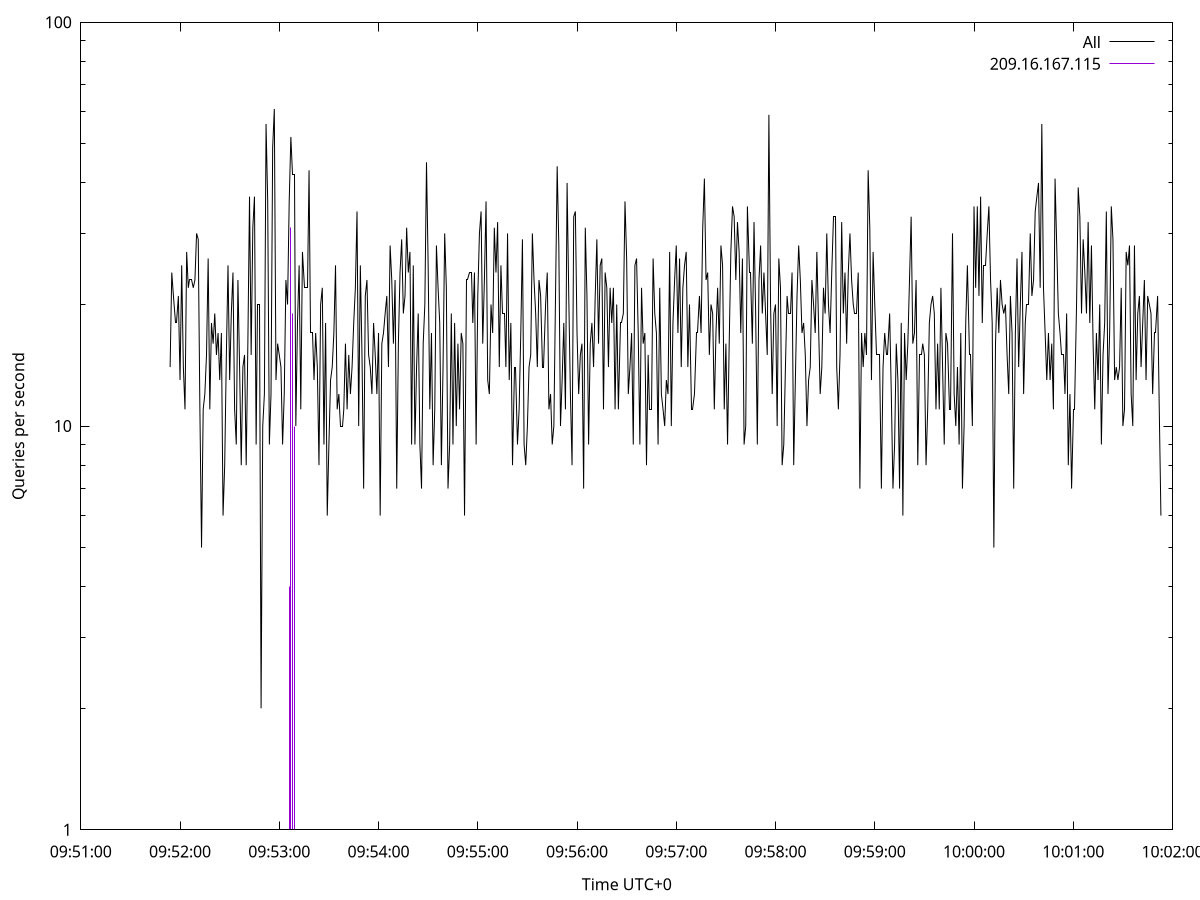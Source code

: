 set terminal pngcairo size 1024,768
set output 'Sun Jan  7 16:51:54 2024.png'
set ylabel 'Queries per second'
set xlabel 'Time UTC+0'
set xdata time
set timefmt "%s"
set log y
plot \
'-' using 1:2 linecolor 0 linetype 2 with lines title 'All', \
'-' using 1:2 linecolor 1 linetype 3 with impulses title "209.16.167.115"
1704621114 14
1704621115 24
1704621116 21
1704621117 18
1704621118 18
1704621119 21
1704621120 13
1704621121 25
1704621122 14
1704621123 11
1704621124 27
1704621125 22
1704621126 23
1704621127 23
1704621128 22
1704621129 23
1704621130 30
1704621131 29
1704621132 11
1704621133 5
1704621134 11
1704621135 12
1704621136 15
1704621137 26
1704621138 11
1704621139 18
1704621140 16
1704621141 19
1704621142 15
1704621143 17
1704621144 13
1704621145 17
1704621146 6
1704621147 8
1704621148 15
1704621149 25
1704621150 13
1704621151 19
1704621152 24
1704621153 11
1704621154 9
1704621155 23
1704621156 14
1704621157 8
1704621158 14
1704621159 15
1704621160 8
1704621161 16
1704621162 37
1704621163 15
1704621164 31
1704621165 37
1704621166 9
1704621167 20
1704621168 20
1704621169 2
1704621170 10
1704621171 12
1704621172 56
1704621173 36
1704621174 9
1704621175 12
1704621176 49
1704621177 61
1704621178 13
1704621179 16
1704621180 15
1704621181 14
1704621182 9
1704621183 12
1704621184 23
1704621185 20
1704621186 36
1704621187 52
1704621188 42
1704621189 42
1704621190 10
1704621191 18
1704621192 25
1704621193 11
1704621194 27
1704621195 22
1704621196 22
1704621197 22
1704621198 43
1704621199 17
1704621200 17
1704621201 13
1704621202 17
1704621203 14
1704621204 8
1704621205 20
1704621206 22
1704621207 9
1704621208 18
1704621209 6
1704621210 9
1704621211 13
1704621212 14
1704621213 17
1704621214 25
1704621215 11
1704621216 12
1704621217 10
1704621218 10
1704621219 11
1704621220 16
1704621221 11
1704621222 15
1704621223 12
1704621224 14
1704621225 18
1704621226 22
1704621227 34
1704621228 10
1704621229 25
1704621230 15
1704621231 7
1704621232 21
1704621233 23
1704621234 15
1704621235 14
1704621236 12
1704621237 18
1704621238 15
1704621239 12
1704621240 17
1704621241 6
1704621242 16
1704621243 17
1704621244 19
1704621245 21
1704621246 14
1704621247 28
1704621248 23
1704621249 16
1704621250 23
1704621251 7
1704621252 16
1704621253 24
1704621254 29
1704621255 19
1704621256 21
1704621257 31
1704621258 24
1704621259 27
1704621260 9
1704621261 25
1704621262 9
1704621263 14
1704621264 19
1704621265 9
1704621266 7
1704621267 16
1704621268 20
1704621269 45
1704621270 25
1704621271 11
1704621272 17
1704621273 8
1704621274 11
1704621275 28
1704621276 22
1704621277 18
1704621278 8
1704621279 14
1704621280 30
1704621281 22
1704621282 7
1704621283 9
1704621284 19
1704621285 9
1704621286 18
1704621287 10
1704621288 16
1704621289 11
1704621290 17
1704621291 16
1704621292 6
1704621293 23
1704621294 23
1704621295 24
1704621296 24
1704621297 18
1704621298 24
1704621299 9
1704621300 21
1704621301 30
1704621302 34
1704621303 16
1704621304 23
1704621305 36
1704621306 13
1704621307 12
1704621308 20
1704621309 17
1704621310 31
1704621311 24
1704621312 32
1704621313 14
1704621314 25
1704621315 19
1704621316 19
1704621317 14
1704621318 30
1704621319 13
1704621320 18
1704621321 8
1704621322 14
1704621323 14
1704621324 9
1704621325 11
1704621326 17
1704621327 29
1704621328 9
1704621329 8
1704621330 10
1704621331 14
1704621332 15
1704621333 30
1704621334 23
1704621335 19
1704621336 14
1704621337 23
1704621338 21
1704621339 14
1704621340 14
1704621341 20
1704621342 24
1704621343 11
1704621344 12
1704621345 9
1704621346 10
1704621347 21
1704621348 44
1704621349 28
1704621350 10
1704621351 13
1704621352 18
1704621353 11
1704621354 40
1704621355 21
1704621356 12
1704621357 8
1704621358 33
1704621359 34
1704621360 17
1704621361 12
1704621362 15
1704621363 16
1704621364 7
1704621365 31
1704621366 21
1704621367 9
1704621368 16
1704621369 18
1704621370 14
1704621371 21
1704621372 29
1704621373 16
1704621374 25
1704621375 26
1704621376 11
1704621377 24
1704621378 22
1704621379 14
1704621380 22
1704621381 18
1704621382 22
1704621383 11
1704621384 20
1704621385 11
1704621386 18
1704621387 18
1704621388 19
1704621389 36
1704621390 26
1704621391 12
1704621392 14
1704621393 17
1704621394 9
1704621395 25
1704621396 26
1704621397 17
1704621398 9
1704621399 22
1704621400 16
1704621401 17
1704621402 8
1704621403 15
1704621404 11
1704621405 11
1704621406 26
1704621407 19
1704621408 17
1704621409 9
1704621410 22
1704621411 12
1704621412 11
1704621413 10
1704621414 13
1704621415 12
1704621416 27
1704621417 10
1704621418 18
1704621419 23
1704621420 28
1704621421 17
1704621422 26
1704621423 14
1704621424 22
1704621425 25
1704621426 27
1704621427 14
1704621428 20
1704621429 11
1704621430 11
1704621431 12
1704621432 17
1704621433 17
1704621434 21
1704621435 17
1704621436 31
1704621437 41
1704621438 23
1704621439 24
1704621440 15
1704621441 20
1704621442 19
1704621443 11
1704621444 17
1704621445 22
1704621446 16
1704621447 28
1704621448 25
1704621449 11
1704621450 16
1704621451 9
1704621452 16
1704621453 27
1704621454 35
1704621455 33
1704621456 23
1704621457 32
1704621458 27
1704621459 17
1704621460 26
1704621461 9
1704621462 10
1704621463 35
1704621464 24
1704621465 24
1704621466 16
1704621467 32
1704621468 19
1704621469 9
1704621470 23
1704621471 28
1704621472 19
1704621473 24
1704621474 19
1704621475 15
1704621476 59
1704621477 20
1704621478 12
1704621479 19
1704621480 20
1704621481 10
1704621482 26
1704621483 22
1704621484 8
1704621485 9
1704621486 14
1704621487 21
1704621488 19
1704621489 19
1704621490 24
1704621491 8
1704621492 13
1704621493 21
1704621494 28
1704621495 23
1704621496 17
1704621497 18
1704621498 15
1704621499 10
1704621500 13
1704621501 14
1704621502 23
1704621503 20
1704621504 17
1704621505 27
1704621506 18
1704621507 12
1704621508 14
1704621509 22
1704621510 19
1704621511 30
1704621512 20
1704621513 17
1704621514 24
1704621515 33
1704621516 33
1704621517 14
1704621518 11
1704621519 15
1704621520 32
1704621521 19
1704621522 24
1704621523 16
1704621524 24
1704621525 30
1704621526 23
1704621527 20
1704621528 19
1704621529 19
1704621530 24
1704621531 7
1704621532 17
1704621533 14
1704621534 17
1704621535 15
1704621536 43
1704621537 31
1704621538 13
1704621539 27
1704621540 20
1704621541 15
1704621542 15
1704621543 15
1704621544 7
1704621545 14
1704621546 17
1704621547 15
1704621548 15
1704621549 19
1704621550 12
1704621551 7
1704621552 9
1704621553 16
1704621554 13
1704621555 7
1704621556 18
1704621557 6
1704621558 17
1704621559 13
1704621560 16
1704621561 23
1704621562 33
1704621563 16
1704621564 17
1704621565 23
1704621566 8
1704621567 15
1704621568 15
1704621569 16
1704621570 15
1704621571 8
1704621572 11
1704621573 18
1704621574 20
1704621575 21
1704621576 19
1704621577 11
1704621578 16
1704621579 11
1704621580 22
1704621581 14
1704621582 9
1704621583 17
1704621584 16
1704621585 11
1704621586 11
1704621587 30
1704621588 12
1704621589 10
1704621590 14
1704621591 9
1704621592 17
1704621593 7
1704621594 10
1704621595 18
1704621596 25
1704621597 15
1704621598 15
1704621599 10
1704621600 35
1704621601 22
1704621602 35
1704621603 21
1704621604 37
1704621605 18
1704621606 25
1704621607 25
1704621608 30
1704621609 35
1704621610 23
1704621611 18
1704621612 5
1704621613 16
1704621614 22
1704621615 17
1704621616 23
1704621617 20
1704621618 19
1704621619 20
1704621620 15
1704621621 12
1704621622 21
1704621623 17
1704621624 7
1704621625 17
1704621626 26
1704621627 14
1704621628 20
1704621629 27
1704621630 12
1704621631 18
1704621632 20
1704621633 20
1704621634 30
1704621635 21
1704621636 23
1704621637 34
1704621638 37
1704621639 40
1704621640 22
1704621641 56
1704621642 22
1704621643 17
1704621644 13
1704621645 17
1704621646 13
1704621647 16
1704621648 11
1704621649 41
1704621650 28
1704621651 19
1704621652 17
1704621653 15
1704621654 15
1704621655 12
1704621656 19
1704621657 8
1704621658 12
1704621659 7
1704621660 11
1704621661 11
1704621662 20
1704621663 39
1704621664 33
1704621665 19
1704621666 29
1704621667 24
1704621668 19
1704621669 32
1704621670 18
1704621671 28
1704621672 16
1704621673 11
1704621674 17
1704621675 13
1704621676 20
1704621677 9
1704621678 15
1704621679 18
1704621680 34
1704621681 12
1704621682 17
1704621683 35
1704621684 29
1704621685 13
1704621686 14
1704621687 13
1704621688 14
1704621689 22
1704621690 10
1704621691 11
1704621692 27
1704621693 25
1704621694 28
1704621695 12
1704621696 10
1704621697 28
1704621698 13
1704621699 19
1704621700 21
1704621701 14
1704621702 18
1704621703 23
1704621704 13
1704621705 21
1704621706 20
1704621707 19
1704621708 12
1704621709 17
1704621710 17
1704621711 21
1704621712 11
1704621713 6

e
1704621186 4
1704621187 31
1704621188 19
1704621189 10
1704621190 1

e
